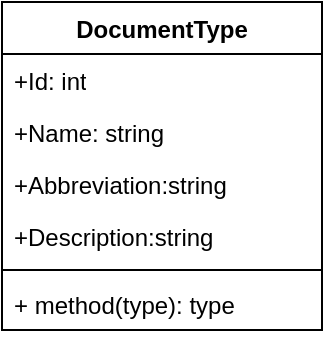 <mxfile version="24.7.7">
  <diagram name="Page-1" id="8sf-aRNx-cxbC-jFT_d2">
    <mxGraphModel dx="1564" dy="795" grid="1" gridSize="10" guides="1" tooltips="1" connect="1" arrows="1" fold="1" page="1" pageScale="1" pageWidth="850" pageHeight="1100" math="0" shadow="0">
      <root>
        <mxCell id="0" />
        <mxCell id="1" parent="0" />
        <mxCell id="95rkXhTVF7d9NbJjd-YZ-4" value="DocumentType" style="swimlane;fontStyle=1;align=center;verticalAlign=top;childLayout=stackLayout;horizontal=1;startSize=26;horizontalStack=0;resizeParent=1;resizeParentMax=0;resizeLast=0;collapsible=1;marginBottom=0;whiteSpace=wrap;html=1;" vertex="1" parent="1">
          <mxGeometry x="-140" y="370" width="160" height="164" as="geometry" />
        </mxCell>
        <mxCell id="95rkXhTVF7d9NbJjd-YZ-5" value="+Id: int" style="text;strokeColor=none;fillColor=none;align=left;verticalAlign=top;spacingLeft=4;spacingRight=4;overflow=hidden;rotatable=0;points=[[0,0.5],[1,0.5]];portConstraint=eastwest;whiteSpace=wrap;html=1;" vertex="1" parent="95rkXhTVF7d9NbJjd-YZ-4">
          <mxGeometry y="26" width="160" height="26" as="geometry" />
        </mxCell>
        <mxCell id="95rkXhTVF7d9NbJjd-YZ-8" value="+Name: string" style="text;strokeColor=none;fillColor=none;align=left;verticalAlign=top;spacingLeft=4;spacingRight=4;overflow=hidden;rotatable=0;points=[[0,0.5],[1,0.5]];portConstraint=eastwest;whiteSpace=wrap;html=1;" vertex="1" parent="95rkXhTVF7d9NbJjd-YZ-4">
          <mxGeometry y="52" width="160" height="26" as="geometry" />
        </mxCell>
        <mxCell id="95rkXhTVF7d9NbJjd-YZ-9" value="+Abbreviation:string" style="text;strokeColor=none;fillColor=none;align=left;verticalAlign=top;spacingLeft=4;spacingRight=4;overflow=hidden;rotatable=0;points=[[0,0.5],[1,0.5]];portConstraint=eastwest;whiteSpace=wrap;html=1;" vertex="1" parent="95rkXhTVF7d9NbJjd-YZ-4">
          <mxGeometry y="78" width="160" height="26" as="geometry" />
        </mxCell>
        <mxCell id="95rkXhTVF7d9NbJjd-YZ-10" value="+Description:string" style="text;strokeColor=none;fillColor=none;align=left;verticalAlign=top;spacingLeft=4;spacingRight=4;overflow=hidden;rotatable=0;points=[[0,0.5],[1,0.5]];portConstraint=eastwest;whiteSpace=wrap;html=1;" vertex="1" parent="95rkXhTVF7d9NbJjd-YZ-4">
          <mxGeometry y="104" width="160" height="26" as="geometry" />
        </mxCell>
        <mxCell id="95rkXhTVF7d9NbJjd-YZ-6" value="" style="line;strokeWidth=1;fillColor=none;align=left;verticalAlign=middle;spacingTop=-1;spacingLeft=3;spacingRight=3;rotatable=0;labelPosition=right;points=[];portConstraint=eastwest;strokeColor=inherit;" vertex="1" parent="95rkXhTVF7d9NbJjd-YZ-4">
          <mxGeometry y="130" width="160" height="8" as="geometry" />
        </mxCell>
        <mxCell id="95rkXhTVF7d9NbJjd-YZ-7" value="+ method(type): type" style="text;strokeColor=none;fillColor=none;align=left;verticalAlign=top;spacingLeft=4;spacingRight=4;overflow=hidden;rotatable=0;points=[[0,0.5],[1,0.5]];portConstraint=eastwest;whiteSpace=wrap;html=1;" vertex="1" parent="95rkXhTVF7d9NbJjd-YZ-4">
          <mxGeometry y="138" width="160" height="26" as="geometry" />
        </mxCell>
      </root>
    </mxGraphModel>
  </diagram>
</mxfile>
